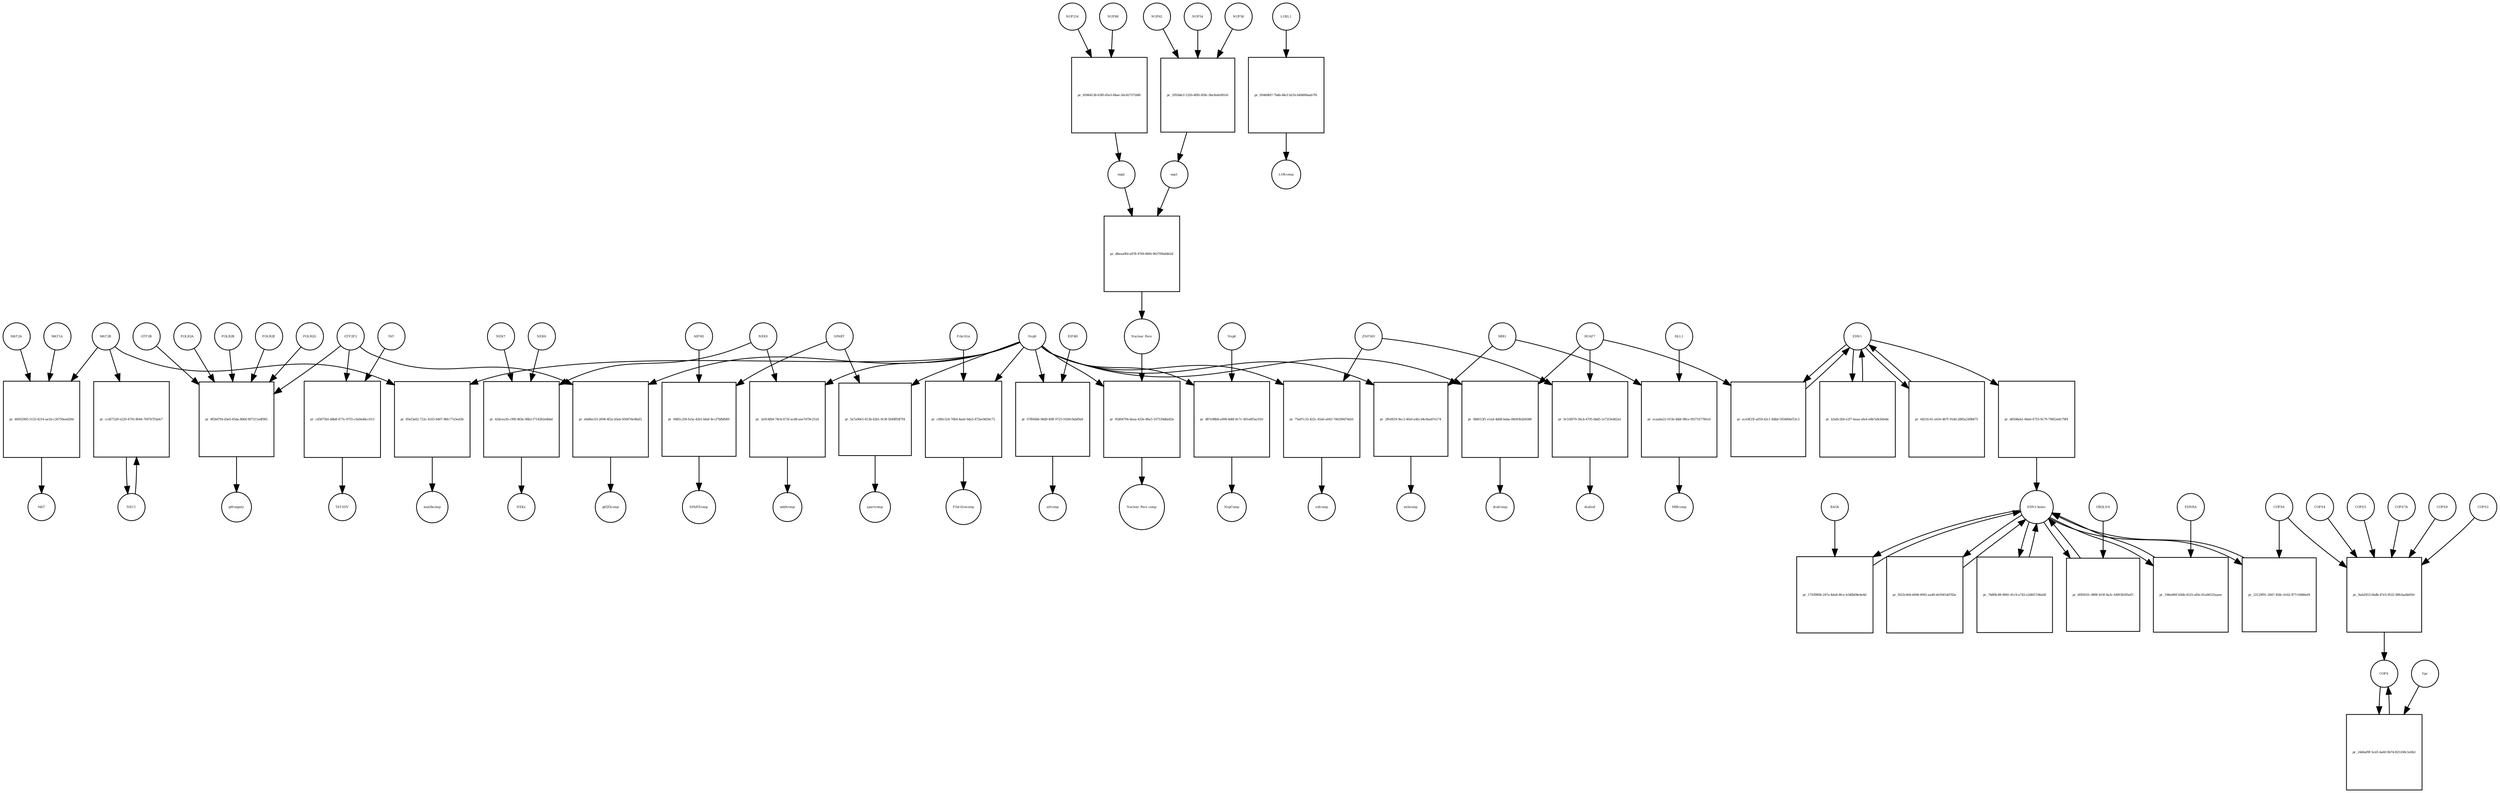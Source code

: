 strict digraph  {
EDN1 [annotation=urn_miriam_uniprot_P05305, bipartite=0, cls=macromolecule, fontsize=4, label=EDN1, shape=circle];
"pr_ece9f25f-a059-42c1-8dbb-593489ef53c3" [annotation="", bipartite=1, cls=process, fontsize=4, label="pr_ece9f25f-a059-42c1-8dbb-593489ef53c3", shape=square];
DCAF7 [annotation="urn_miriam_uniprot_P61962|urn_miriam_pubmed_16887337|urn_miriam_pubmed_16949367", bipartite=0, cls=macromolecule, fontsize=4, label=DCAF7, shape=circle];
"pr_4421fc41-a416-487f-91dd-2885a249b875" [annotation="", bipartite=1, cls=process, fontsize=4, label="pr_4421fc41-a416-487f-91dd-2885a249b875", shape=square];
MAT2B [annotation="urn_miriam_uniprot_Q9NZL9|urn_miriam_pubmed_10644686|urn_miriam_pubmed_23189196|urn_miriam_pubmed_25075345|urn_miriam_pubmed_23425511", bipartite=0, cls=macromolecule, fontsize=4, label=MAT2B, shape=circle];
"pr_85ef3a62-722c-4165-8467-86fc77a5ed3b" [annotation="", bipartite=1, cls=process, fontsize=4, label="pr_85ef3a62-722c-4165-8467-86fc77a5ed3b", shape=square];
Nsp9 [annotation="urn_miriam_uniprot_P0DTD1|urn_miriam_ncbiprotein_YP_009725305", bipartite=0, cls=macromolecule, fontsize=4, label=Nsp9, shape=circle];
mat2bcomp [annotation="", bipartite=0, cls=complex, fontsize=4, label=mat2bcomp, shape=circle];
GTF2F2 [annotation="urn_miriam_uniprot_P13984|urn_miriam_pubmed_10428810", bipartite=0, cls=macromolecule, fontsize=4, label=GTF2F2, shape=circle];
"pr_ebd6ec03-2694-4f2e-b5ab-950676e48af2" [annotation="", bipartite=1, cls=process, fontsize=4, label="pr_ebd6ec03-2694-4f2e-b5ab-950676e48af2", shape=square];
gtf2f2comp [annotation="", bipartite=0, cls=complex, fontsize=4, label=gtf2f2comp, shape=circle];
"pr_cf80c524-76b4-4aa6-9da5-873ee9d30c72" [annotation="", bipartite=1, cls=process, fontsize=4, label="pr_cf80c524-76b4-4aa6-9da5-873ee9d30c72", shape=square];
Fibrillin [annotation="", bipartite=0, cls=complex, fontsize=4, label=Fibrillin, shape=circle];
Fibrillincomp [annotation="", bipartite=0, cls=complex, fontsize=4, label=Fibrillincomp, shape=circle];
"pr_2e914fb4-78cb-473f-acd8-aee7d79c251d" [annotation="", bipartite=1, cls=process, fontsize=4, label="pr_2e914fb4-78cb-473f-acd8-aee7d79c251d", shape=square];
NEK9 [annotation=urn_miriam_uniprot_Q8TD19, bipartite=0, cls=macromolecule, fontsize=4, label=NEK9, shape=circle];
nek9comp [annotation="", bipartite=0, cls=complex, fontsize=4, label=nek9comp, shape=circle];
SPART [annotation=urn_miriam_uniprot_Q8N0X7, bipartite=0, cls=macromolecule, fontsize=4, label=SPART, shape=circle];
"pr_5a7a90e5-813b-42b1-9c9f-5fd0fffdf7f4" [annotation="", bipartite=1, cls=process, fontsize=4, label="pr_5a7a90e5-813b-42b1-9c9f-5fd0fffdf7f4", shape=square];
spartcomp [annotation="", bipartite=0, cls=complex, fontsize=4, label=spartcomp, shape=circle];
"pr_67ff66b6-96d9-40ff-9725-91b9c0abf9a8" [annotation="", bipartite=1, cls=process, fontsize=4, label="pr_67ff66b6-96d9-40ff-9725-91b9c0abf9a8", shape=square];
EIF4H [annotation="urn_miriam_uniprot_Q15056|urn_miriam_pubmed_10585411|urn_miriam_pubmed_11418588", bipartite=0, cls=macromolecule, fontsize=4, label=EIF4H, shape=circle];
eifcomp [annotation="", bipartite=0, cls=complex, fontsize=4, label=eifcomp, shape=circle];
"pr_0b6013f1-e1a4-4dd8-beba-84093b2b9388" [annotation="", bipartite=1, cls=process, fontsize=4, label="pr_0b6013f1-e1a4-4dd8-beba-84093b2b9388", shape=square];
dcafcomp [annotation="", bipartite=0, cls=complex, fontsize=4, label=dcafcomp, shape=circle];
"pr_75e87c33-422c-45a6-a043-746299d74eb1" [annotation="", bipartite=1, cls=process, fontsize=4, label="pr_75e87c33-422c-45a6-a043-746299d74eb1", shape=square];
ZNF503 [annotation=urn_miriam_uniprot_Q96F45, bipartite=0, cls=macromolecule, fontsize=4, label=ZNF503, shape=circle];
znfcomp [annotation="", bipartite=0, cls=complex, fontsize=4, label=znfcomp, shape=circle];
MIB1 [annotation="urn_miriam_uniprot_Q86YT6|urn_miriam_pubmed_24185901", bipartite=0, cls=macromolecule, fontsize=4, label=MIB1, shape=circle];
"pr_2ffef819-9ec2-4fa9-a4fa-b4c8aa87e174" [annotation="", bipartite=1, cls=process, fontsize=4, label="pr_2ffef819-9ec2-4fa9-a4fa-b4c8aa87e174", shape=square];
mibcomp [annotation="", bipartite=0, cls=complex, fontsize=4, label=mibcomp, shape=circle];
"pr_9c55f879-36cb-4795-bbd5-1e71f3e462a1" [annotation="", bipartite=1, cls=process, fontsize=4, label="pr_9c55f879-36cb-4795-bbd5-1e71f3e462a1", shape=square];
dcafznf [annotation="", bipartite=0, cls=complex, fontsize=4, label=dcafznf, shape=circle];
"pr_95d04794-deaa-433e-86a5-167530dba83a" [annotation="", bipartite=1, cls=process, fontsize=4, label="pr_95d04794-deaa-433e-86a5-167530dba83a", shape=square];
"Nuclear Pore" [annotation="", bipartite=0, cls=complex, fontsize=4, label="Nuclear Pore", shape=circle];
"Nuclear Pore comp" [annotation="", bipartite=0, cls=complex, fontsize=4, label="Nuclear Pore comp", shape=circle];
NUP214 [annotation=urn_miriam_uniprot_P35658, bipartite=0, cls=macromolecule, fontsize=4, label=NUP214, shape=circle];
"pr_65964138-63f0-45e5-84ae-26c827572bf6" [annotation="", bipartite=1, cls=process, fontsize=4, label="pr_65964138-63f0-45e5-84ae-26c827572bf6", shape=square];
NUP88 [annotation="urn_miriam_uniprot_Q99567|urn_miriam_pubmed_30543681", bipartite=0, cls=macromolecule, fontsize=4, label=NUP88, shape=circle];
nup2 [annotation="", bipartite=0, cls=complex, fontsize=4, label=nup2, shape=circle];
nup1 [annotation="", bipartite=0, cls=complex, fontsize=4, label=nup1, shape=circle];
"pr_dbeaa9fd-a878-4769-86f4-963709a64b2d" [annotation="", bipartite=1, cls=process, fontsize=4, label="pr_dbeaa9fd-a878-4769-86f4-963709a64b2d", shape=square];
NUP54 [annotation=urn_miriam_uniprot_Q7Z3B4, bipartite=0, cls=macromolecule, fontsize=4, label=NUP54, shape=circle];
"pr_1f92b6cf-2320-4f85-858c-0bc8afe08141" [annotation="", bipartite=1, cls=process, fontsize=4, label="pr_1f92b6cf-2320-4f85-858c-0bc8afe08141", shape=square];
NUP58 [annotation=urn_miriam_uniprot_Q9BVL2, bipartite=0, cls=macromolecule, fontsize=4, label=NUP58, shape=circle];
NUP62 [annotation=urn_miriam_uniprot_P37198, bipartite=0, cls=macromolecule, fontsize=4, label=NUP62, shape=circle];
"pr_8f5b07fd-d3e0-45da-806d-907211edf965" [annotation="", bipartite=1, cls=process, fontsize=4, label="pr_8f5b07fd-d3e0-45da-806d-907211edf965", shape=square];
gtfrnapoly [annotation="", bipartite=0, cls=complex, fontsize=4, label=gtfrnapoly, shape=circle];
GTF2B [annotation="", bipartite=0, cls=macromolecule, fontsize=4, label=GTF2B, shape=circle];
POLR2A [annotation=urn_miriam_uniprot_P30876, bipartite=0, cls=macromolecule, fontsize=4, label=POLR2A, shape=circle];
POLR2B [annotation="", bipartite=0, cls=macromolecule, fontsize=4, label=POLR2B, shape=circle];
POLR2E [annotation="", bipartite=0, cls=macromolecule, fontsize=4, label=POLR2E, shape=circle];
POLR2G [annotation="", bipartite=0, cls=macromolecule, fontsize=4, label=POLR2G, shape=circle];
"pr_cd5875b5-b8b8-477e-9755-c0a9a46cc013" [annotation="", bipartite=1, cls=process, fontsize=4, label="pr_cd5875b5-b8b8-477e-9755-c0a9a46cc013", shape=square];
TAT [annotation="", bipartite=0, cls=macromolecule, fontsize=4, label=TAT, shape=circle];
"TAT-HIV" [annotation="", bipartite=0, cls=complex, fontsize=4, label="TAT-HIV", shape=circle];
"pr_42dcea30-c99f-483e-98b2-f714282e6bbd" [annotation="", bipartite=1, cls=process, fontsize=4, label="pr_42dcea30-c99f-483e-98b2-f714282e6bbd", shape=square];
NEKs [annotation="", bipartite=0, cls=complex, fontsize=4, label=NEKs, shape=circle];
NEK7 [annotation="", bipartite=0, cls=macromolecule, fontsize=4, label=NEK7, shape=circle];
NEK6 [annotation="", bipartite=0, cls=macromolecule, fontsize=4, label=NEK6, shape=circle];
"pr_d6508eb1-66eb-4755-9c79-79852e8c79f4" [annotation="", bipartite=1, cls=process, fontsize=4, label="pr_d6508eb1-66eb-4755-9c79-79852e8c79f4", shape=square];
"EDN1-homo" [annotation="", bipartite=0, cls=complex, fontsize=4, label="EDN1-homo", shape=circle];
"pr_b3a8c2b9-e2f7-4aae-afe4-e8b7a8cb0e8e" [annotation="", bipartite=1, cls=process, fontsize=4, label="pr_b3a8c2b9-e2f7-4aae-afe4-e8b7a8cb0e8e", shape=square];
"pr_1793980b-247a-4da8-8fce-b346b08e4e4d" [annotation="", bipartite=1, cls=process, fontsize=4, label="pr_1793980b-247a-4da8-8fce-b346b08e4e4d", shape=square];
BAG6 [annotation="", bipartite=0, cls=macromolecule, fontsize=4, label=BAG6, shape=circle];
"pr_fb33cb04-d498-4092-aa48-de5941dd782e" [annotation="", bipartite=1, cls=process, fontsize=4, label="pr_fb33cb04-d498-4092-aa48-de5941dd782e", shape=square];
"pr_7b8f8c88-9845-41c9-a743-e2d6f1106a68" [annotation="", bipartite=1, cls=process, fontsize=4, label="pr_7b8f8c88-9845-41c9-a743-e2d6f1106a68", shape=square];
COPS2 [annotation="", bipartite=0, cls=macromolecule, fontsize=4, label=COPS2, shape=circle];
"pr_9afaf453-6bdb-47e5-9522-89b3aabb05fc" [annotation="", bipartite=1, cls=process, fontsize=4, label="pr_9afaf453-6bdb-47e5-9522-89b3aabb05fc", shape=square];
COPS [annotation="", bipartite=0, cls=complex, fontsize=4, label=COPS, shape=circle];
COPS4 [annotation="", bipartite=0, cls=macromolecule, fontsize=4, label=COPS4, shape=circle];
COPS5 [annotation="", bipartite=0, cls=macromolecule, fontsize=4, label=COPS5, shape=circle];
COPS6 [annotation="", bipartite=0, cls=macromolecule, fontsize=4, label=COPS6, shape=circle];
COPS7A [annotation="", bipartite=0, cls=macromolecule, fontsize=4, label=COPS7A, shape=circle];
COPS8 [annotation="", bipartite=0, cls=macromolecule, fontsize=4, label=COPS8, shape=circle];
Vpr [annotation="", bipartite=0, cls=macromolecule, fontsize=4, label=Vpr, shape=circle];
"pr_2446af9f-5cd3-4a60-9b74-825108c1e0b2" [annotation="", bipartite=1, cls=process, fontsize=4, label="pr_2446af9f-5cd3-4a60-9b74-825108c1e0b2", shape=square];
"pr_22129f91-2847-458c-b162-ff7116686ef4" [annotation="", bipartite=1, cls=process, fontsize=4, label="pr_22129f91-2847-458c-b162-ff7116686ef4", shape=square];
"pr_6f8561fc-888f-410f-8a3c-64f63b595ef3" [annotation="", bipartite=1, cls=process, fontsize=4, label="pr_6f8561fc-888f-410f-8a3c-64f63b595ef3", shape=square];
UBQLN4 [annotation="", bipartite=0, cls=macromolecule, fontsize=4, label=UBQLN4, shape=circle];
"pr_106ebf6f-b56b-4525-af0e-81a96525aaee" [annotation="", bipartite=1, cls=process, fontsize=4, label="pr_106ebf6f-b56b-4525-af0e-81a96525aaee", shape=square];
EDNRA [annotation="", bipartite=0, cls=macromolecule, fontsize=4, label=EDNRA, shape=circle];
"pr_d87e98b8-e994-4d8f-8c7c-491e6f5ac010" [annotation="", bipartite=1, cls=process, fontsize=4, label="pr_d87e98b8-e994-4d8f-8c7c-491e6f5ac010", shape=square];
Nsp8 [annotation="urn_miriam_uniprot_P0DTD1|urn_miriam_ncbiprotein_YP_009725304", bipartite=0, cls=macromolecule, fontsize=4, label=Nsp8, shape=circle];
NspComp [annotation="", bipartite=0, cls=complex, fontsize=4, label=NspComp, shape=circle];
AIFM1 [annotation="", bipartite=0, cls=macromolecule, fontsize=4, label=AIFM1, shape=circle];
"pr_9485c258-fa5a-42b1-b6af-8ccf7bfbfb89" [annotation="", bipartite=1, cls=process, fontsize=4, label="pr_9485c258-fa5a-42b1-b6af-8ccf7bfbfb89", shape=square];
SPARTcomp [annotation="", bipartite=0, cls=complex, fontsize=4, label=SPARTcomp, shape=circle];
MAT1A [annotation="", bipartite=0, cls=macromolecule, fontsize=4, label=MAT1A, shape=circle];
"pr_46952905-5133-4214-ae1b-c26750eed20d" [annotation="", bipartite=1, cls=process, fontsize=4, label="pr_46952905-5133-4214-ae1b-c26750eed20d", shape=square];
MAT [annotation="", bipartite=0, cls=complex, fontsize=4, label=MAT, shape=circle];
MAT2A [annotation="", bipartite=0, cls=macromolecule, fontsize=4, label=MAT2A, shape=circle];
LOXL1 [annotation="", bipartite=0, cls=macromolecule, fontsize=4, label=LOXL1, shape=circle];
"pr_95469fd7-7b4b-48cf-b21b-b49d90aab791" [annotation="", bipartite=1, cls=process, fontsize=4, label="pr_95469fd7-7b4b-48cf-b21b-b49d90aab791", shape=square];
LOXcomp [annotation="", bipartite=0, cls=complex, fontsize=4, label=LOXcomp, shape=circle];
"pr_ccd57329-e229-4793-8044-7697b7f3afe7" [annotation="", bipartite=1, cls=process, fontsize=4, label="pr_ccd57329-e229-4793-8044-7697b7f3afe7", shape=square];
NEC1 [annotation="", bipartite=0, cls=complex, fontsize=4, label=NEC1, shape=circle];
"pr_ecaaba22-015b-4bbf-98ce-f9371677841d" [annotation="", bipartite=1, cls=process, fontsize=4, label="pr_ecaaba22-015b-4bbf-98ce-f9371677841d", shape=square];
DLL1 [annotation="", bipartite=0, cls=macromolecule, fontsize=4, label=DLL1, shape=circle];
MIBcomp [annotation="", bipartite=0, cls=complex, fontsize=4, label=MIBcomp, shape=circle];
EDN1 -> "pr_ece9f25f-a059-42c1-8dbb-593489ef53c3"  [annotation="", interaction_type=consumption];
EDN1 -> "pr_4421fc41-a416-487f-91dd-2885a249b875"  [annotation="", interaction_type=consumption];
EDN1 -> "pr_d6508eb1-66eb-4755-9c79-79852e8c79f4"  [annotation="", interaction_type=consumption];
EDN1 -> "pr_b3a8c2b9-e2f7-4aae-afe4-e8b7a8cb0e8e"  [annotation="", interaction_type=consumption];
"pr_ece9f25f-a059-42c1-8dbb-593489ef53c3" -> EDN1  [annotation="", interaction_type=production];
DCAF7 -> "pr_ece9f25f-a059-42c1-8dbb-593489ef53c3"  [annotation=urn_miriam_pubmed_27880803, interaction_type=catalysis];
DCAF7 -> "pr_0b6013f1-e1a4-4dd8-beba-84093b2b9388"  [annotation="", interaction_type=consumption];
DCAF7 -> "pr_9c55f879-36cb-4795-bbd5-1e71f3e462a1"  [annotation="", interaction_type=consumption];
"pr_4421fc41-a416-487f-91dd-2885a249b875" -> EDN1  [annotation="", interaction_type=production];
MAT2B -> "pr_85ef3a62-722c-4165-8467-86fc77a5ed3b"  [annotation="", interaction_type=consumption];
MAT2B -> "pr_46952905-5133-4214-ae1b-c26750eed20d"  [annotation="", interaction_type=consumption];
MAT2B -> "pr_ccd57329-e229-4793-8044-7697b7f3afe7"  [annotation="", interaction_type=consumption];
"pr_85ef3a62-722c-4165-8467-86fc77a5ed3b" -> mat2bcomp  [annotation="", interaction_type=production];
Nsp9 -> "pr_85ef3a62-722c-4165-8467-86fc77a5ed3b"  [annotation="", interaction_type=consumption];
Nsp9 -> "pr_ebd6ec03-2694-4f2e-b5ab-950676e48af2"  [annotation="", interaction_type=consumption];
Nsp9 -> "pr_cf80c524-76b4-4aa6-9da5-873ee9d30c72"  [annotation="", interaction_type=consumption];
Nsp9 -> "pr_2e914fb4-78cb-473f-acd8-aee7d79c251d"  [annotation="", interaction_type=consumption];
Nsp9 -> "pr_5a7a90e5-813b-42b1-9c9f-5fd0fffdf7f4"  [annotation="", interaction_type=consumption];
Nsp9 -> "pr_67ff66b6-96d9-40ff-9725-91b9c0abf9a8"  [annotation="", interaction_type=consumption];
Nsp9 -> "pr_0b6013f1-e1a4-4dd8-beba-84093b2b9388"  [annotation="", interaction_type=consumption];
Nsp9 -> "pr_75e87c33-422c-45a6-a043-746299d74eb1"  [annotation="", interaction_type=consumption];
Nsp9 -> "pr_2ffef819-9ec2-4fa9-a4fa-b4c8aa87e174"  [annotation="", interaction_type=consumption];
Nsp9 -> "pr_95d04794-deaa-433e-86a5-167530dba83a"  [annotation="", interaction_type=consumption];
Nsp9 -> "pr_d87e98b8-e994-4d8f-8c7c-491e6f5ac010"  [annotation="", interaction_type=consumption];
GTF2F2 -> "pr_ebd6ec03-2694-4f2e-b5ab-950676e48af2"  [annotation="", interaction_type=consumption];
GTF2F2 -> "pr_8f5b07fd-d3e0-45da-806d-907211edf965"  [annotation="", interaction_type=consumption];
GTF2F2 -> "pr_cd5875b5-b8b8-477e-9755-c0a9a46cc013"  [annotation="", interaction_type=consumption];
"pr_ebd6ec03-2694-4f2e-b5ab-950676e48af2" -> gtf2f2comp  [annotation="", interaction_type=production];
"pr_cf80c524-76b4-4aa6-9da5-873ee9d30c72" -> Fibrillincomp  [annotation="", interaction_type=production];
Fibrillin -> "pr_cf80c524-76b4-4aa6-9da5-873ee9d30c72"  [annotation="", interaction_type=consumption];
"pr_2e914fb4-78cb-473f-acd8-aee7d79c251d" -> nek9comp  [annotation="", interaction_type=production];
NEK9 -> "pr_2e914fb4-78cb-473f-acd8-aee7d79c251d"  [annotation="", interaction_type=consumption];
NEK9 -> "pr_42dcea30-c99f-483e-98b2-f714282e6bbd"  [annotation="", interaction_type=consumption];
SPART -> "pr_5a7a90e5-813b-42b1-9c9f-5fd0fffdf7f4"  [annotation="", interaction_type=consumption];
SPART -> "pr_9485c258-fa5a-42b1-b6af-8ccf7bfbfb89"  [annotation="", interaction_type=consumption];
"pr_5a7a90e5-813b-42b1-9c9f-5fd0fffdf7f4" -> spartcomp  [annotation="", interaction_type=production];
"pr_67ff66b6-96d9-40ff-9725-91b9c0abf9a8" -> eifcomp  [annotation="", interaction_type=production];
EIF4H -> "pr_67ff66b6-96d9-40ff-9725-91b9c0abf9a8"  [annotation="", interaction_type=consumption];
"pr_0b6013f1-e1a4-4dd8-beba-84093b2b9388" -> dcafcomp  [annotation="", interaction_type=production];
"pr_75e87c33-422c-45a6-a043-746299d74eb1" -> znfcomp  [annotation="", interaction_type=production];
ZNF503 -> "pr_75e87c33-422c-45a6-a043-746299d74eb1"  [annotation="", interaction_type=consumption];
ZNF503 -> "pr_9c55f879-36cb-4795-bbd5-1e71f3e462a1"  [annotation="", interaction_type=consumption];
MIB1 -> "pr_2ffef819-9ec2-4fa9-a4fa-b4c8aa87e174"  [annotation="", interaction_type=consumption];
MIB1 -> "pr_ecaaba22-015b-4bbf-98ce-f9371677841d"  [annotation="", interaction_type=consumption];
"pr_2ffef819-9ec2-4fa9-a4fa-b4c8aa87e174" -> mibcomp  [annotation="", interaction_type=production];
"pr_9c55f879-36cb-4795-bbd5-1e71f3e462a1" -> dcafznf  [annotation="", interaction_type=production];
"pr_95d04794-deaa-433e-86a5-167530dba83a" -> "Nuclear Pore comp"  [annotation="", interaction_type=production];
"Nuclear Pore" -> "pr_95d04794-deaa-433e-86a5-167530dba83a"  [annotation="", interaction_type=consumption];
NUP214 -> "pr_65964138-63f0-45e5-84ae-26c827572bf6"  [annotation="", interaction_type=consumption];
"pr_65964138-63f0-45e5-84ae-26c827572bf6" -> nup2  [annotation="", interaction_type=production];
NUP88 -> "pr_65964138-63f0-45e5-84ae-26c827572bf6"  [annotation="", interaction_type=consumption];
nup2 -> "pr_dbeaa9fd-a878-4769-86f4-963709a64b2d"  [annotation="", interaction_type=consumption];
nup1 -> "pr_dbeaa9fd-a878-4769-86f4-963709a64b2d"  [annotation="", interaction_type=consumption];
"pr_dbeaa9fd-a878-4769-86f4-963709a64b2d" -> "Nuclear Pore"  [annotation="", interaction_type=production];
NUP54 -> "pr_1f92b6cf-2320-4f85-858c-0bc8afe08141"  [annotation="", interaction_type=consumption];
"pr_1f92b6cf-2320-4f85-858c-0bc8afe08141" -> nup1  [annotation="", interaction_type=production];
NUP58 -> "pr_1f92b6cf-2320-4f85-858c-0bc8afe08141"  [annotation="", interaction_type=consumption];
NUP62 -> "pr_1f92b6cf-2320-4f85-858c-0bc8afe08141"  [annotation="", interaction_type=consumption];
"pr_8f5b07fd-d3e0-45da-806d-907211edf965" -> gtfrnapoly  [annotation="", interaction_type=production];
GTF2B -> "pr_8f5b07fd-d3e0-45da-806d-907211edf965"  [annotation="", interaction_type=consumption];
POLR2A -> "pr_8f5b07fd-d3e0-45da-806d-907211edf965"  [annotation="", interaction_type=consumption];
POLR2B -> "pr_8f5b07fd-d3e0-45da-806d-907211edf965"  [annotation="", interaction_type=consumption];
POLR2E -> "pr_8f5b07fd-d3e0-45da-806d-907211edf965"  [annotation="", interaction_type=consumption];
POLR2G -> "pr_8f5b07fd-d3e0-45da-806d-907211edf965"  [annotation="", interaction_type=consumption];
"pr_cd5875b5-b8b8-477e-9755-c0a9a46cc013" -> "TAT-HIV"  [annotation="", interaction_type=production];
TAT -> "pr_cd5875b5-b8b8-477e-9755-c0a9a46cc013"  [annotation="", interaction_type=consumption];
"pr_42dcea30-c99f-483e-98b2-f714282e6bbd" -> NEKs  [annotation="", interaction_type=production];
NEK7 -> "pr_42dcea30-c99f-483e-98b2-f714282e6bbd"  [annotation="", interaction_type=consumption];
NEK6 -> "pr_42dcea30-c99f-483e-98b2-f714282e6bbd"  [annotation="", interaction_type=consumption];
"pr_d6508eb1-66eb-4755-9c79-79852e8c79f4" -> "EDN1-homo"  [annotation="", interaction_type=production];
"EDN1-homo" -> "pr_1793980b-247a-4da8-8fce-b346b08e4e4d"  [annotation="", interaction_type=consumption];
"EDN1-homo" -> "pr_fb33cb04-d498-4092-aa48-de5941dd782e"  [annotation="", interaction_type=consumption];
"EDN1-homo" -> "pr_7b8f8c88-9845-41c9-a743-e2d6f1106a68"  [annotation="", interaction_type=consumption];
"EDN1-homo" -> "pr_22129f91-2847-458c-b162-ff7116686ef4"  [annotation="", interaction_type=consumption];
"EDN1-homo" -> "pr_6f8561fc-888f-410f-8a3c-64f63b595ef3"  [annotation="", interaction_type=consumption];
"EDN1-homo" -> "pr_106ebf6f-b56b-4525-af0e-81a96525aaee"  [annotation="", interaction_type=consumption];
"pr_b3a8c2b9-e2f7-4aae-afe4-e8b7a8cb0e8e" -> EDN1  [annotation="", interaction_type=production];
"pr_1793980b-247a-4da8-8fce-b346b08e4e4d" -> "EDN1-homo"  [annotation="", interaction_type=production];
BAG6 -> "pr_1793980b-247a-4da8-8fce-b346b08e4e4d"  [annotation="", interaction_type=consumption];
"pr_fb33cb04-d498-4092-aa48-de5941dd782e" -> "EDN1-homo"  [annotation="", interaction_type=production];
"pr_7b8f8c88-9845-41c9-a743-e2d6f1106a68" -> "EDN1-homo"  [annotation="", interaction_type=production];
COPS2 -> "pr_9afaf453-6bdb-47e5-9522-89b3aabb05fc"  [annotation="", interaction_type=consumption];
"pr_9afaf453-6bdb-47e5-9522-89b3aabb05fc" -> COPS  [annotation="", interaction_type=production];
COPS -> "pr_2446af9f-5cd3-4a60-9b74-825108c1e0b2"  [annotation="", interaction_type=consumption];
COPS4 -> "pr_9afaf453-6bdb-47e5-9522-89b3aabb05fc"  [annotation="", interaction_type=consumption];
COPS5 -> "pr_9afaf453-6bdb-47e5-9522-89b3aabb05fc"  [annotation="", interaction_type=consumption];
COPS6 -> "pr_9afaf453-6bdb-47e5-9522-89b3aabb05fc"  [annotation="", interaction_type=consumption];
COPS6 -> "pr_22129f91-2847-458c-b162-ff7116686ef4"  [annotation="", interaction_type=consumption];
COPS7A -> "pr_9afaf453-6bdb-47e5-9522-89b3aabb05fc"  [annotation="", interaction_type=consumption];
COPS8 -> "pr_9afaf453-6bdb-47e5-9522-89b3aabb05fc"  [annotation="", interaction_type=consumption];
Vpr -> "pr_2446af9f-5cd3-4a60-9b74-825108c1e0b2"  [annotation="", interaction_type=consumption];
"pr_2446af9f-5cd3-4a60-9b74-825108c1e0b2" -> COPS  [annotation="", interaction_type=production];
"pr_22129f91-2847-458c-b162-ff7116686ef4" -> "EDN1-homo"  [annotation="", interaction_type=production];
"pr_6f8561fc-888f-410f-8a3c-64f63b595ef3" -> "EDN1-homo"  [annotation="", interaction_type=production];
UBQLN4 -> "pr_6f8561fc-888f-410f-8a3c-64f63b595ef3"  [annotation="", interaction_type=consumption];
"pr_106ebf6f-b56b-4525-af0e-81a96525aaee" -> "EDN1-homo"  [annotation="", interaction_type=production];
EDNRA -> "pr_106ebf6f-b56b-4525-af0e-81a96525aaee"  [annotation="", interaction_type=consumption];
"pr_d87e98b8-e994-4d8f-8c7c-491e6f5ac010" -> NspComp  [annotation="", interaction_type=production];
Nsp8 -> "pr_d87e98b8-e994-4d8f-8c7c-491e6f5ac010"  [annotation="", interaction_type=consumption];
AIFM1 -> "pr_9485c258-fa5a-42b1-b6af-8ccf7bfbfb89"  [annotation="", interaction_type=consumption];
"pr_9485c258-fa5a-42b1-b6af-8ccf7bfbfb89" -> SPARTcomp  [annotation="", interaction_type=production];
MAT1A -> "pr_46952905-5133-4214-ae1b-c26750eed20d"  [annotation="", interaction_type=consumption];
"pr_46952905-5133-4214-ae1b-c26750eed20d" -> MAT  [annotation="", interaction_type=production];
MAT2A -> "pr_46952905-5133-4214-ae1b-c26750eed20d"  [annotation="", interaction_type=consumption];
LOXL1 -> "pr_95469fd7-7b4b-48cf-b21b-b49d90aab791"  [annotation="", interaction_type=consumption];
"pr_95469fd7-7b4b-48cf-b21b-b49d90aab791" -> LOXcomp  [annotation="", interaction_type=production];
"pr_ccd57329-e229-4793-8044-7697b7f3afe7" -> NEC1  [annotation="", interaction_type=production];
NEC1 -> "pr_ccd57329-e229-4793-8044-7697b7f3afe7"  [annotation="", interaction_type=consumption];
"pr_ecaaba22-015b-4bbf-98ce-f9371677841d" -> MIBcomp  [annotation="", interaction_type=production];
DLL1 -> "pr_ecaaba22-015b-4bbf-98ce-f9371677841d"  [annotation="", interaction_type=consumption];
}
